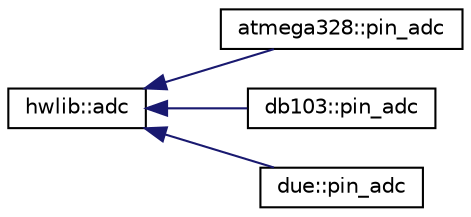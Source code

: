 digraph "Graphical Class Hierarchy"
{
  edge [fontname="Helvetica",fontsize="10",labelfontname="Helvetica",labelfontsize="10"];
  node [fontname="Helvetica",fontsize="10",shape=record];
  rankdir="LR";
  Node0 [label="hwlib::adc",height=0.2,width=0.4,color="black", fillcolor="white", style="filled",URL="$classhwlib_1_1adc.html"];
  Node0 -> Node1 [dir="back",color="midnightblue",fontsize="10",style="solid",fontname="Helvetica"];
  Node1 [label="atmega328::pin_adc",height=0.2,width=0.4,color="black", fillcolor="white", style="filled",URL="$classatmega328_1_1pin__adc.html"];
  Node0 -> Node2 [dir="back",color="midnightblue",fontsize="10",style="solid",fontname="Helvetica"];
  Node2 [label="db103::pin_adc",height=0.2,width=0.4,color="black", fillcolor="white", style="filled",URL="$classdb103_1_1pin__adc.html",tooltip="adc implementation for an LPC1114 "];
  Node0 -> Node3 [dir="back",color="midnightblue",fontsize="10",style="solid",fontname="Helvetica"];
  Node3 [label="due::pin_adc",height=0.2,width=0.4,color="black", fillcolor="white", style="filled",URL="$classdue_1_1pin__adc.html",tooltip="pin_adc implementation for a ATSAM3X8E "];
}

